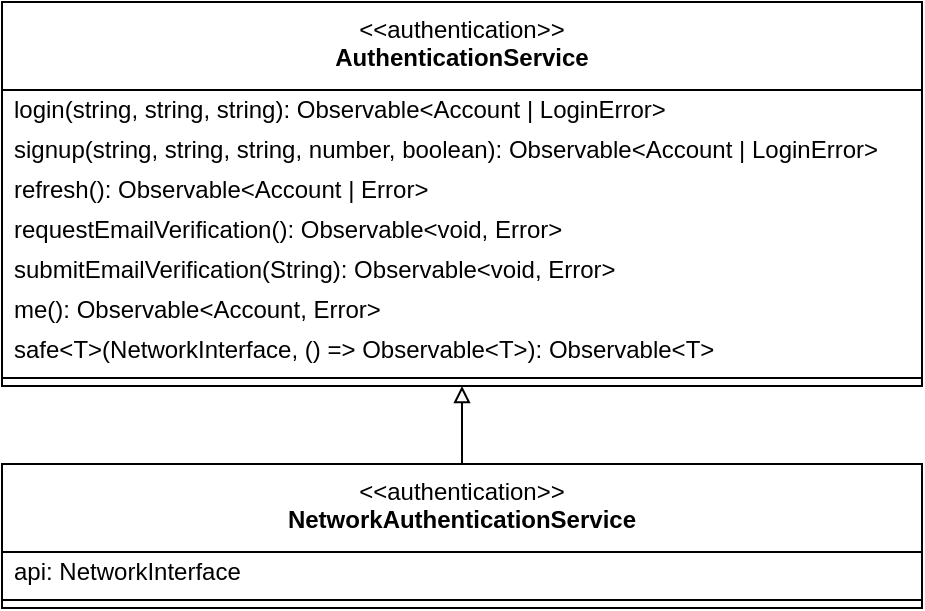 <mxfile version="22.1.22" type="embed">
  <diagram name="Seite-1" id="tv3RCUC1lsHie5otSo7a">
    <mxGraphModel dx="872" dy="800" grid="1" gridSize="10" guides="1" tooltips="1" connect="1" arrows="1" fold="1" page="1" pageScale="1" pageWidth="827" pageHeight="1169" math="0" shadow="0">
      <root>
        <mxCell id="0" />
        <mxCell id="1" parent="0" />
        <mxCell id="R6EGx2aFgqs3BERjV3u7-380" value="&amp;lt;&amp;lt;authentication&amp;gt;&amp;gt;&lt;div&gt;&lt;b&gt;AuthenticationService&lt;/b&gt;&lt;/div&gt;" style="swimlane;fontStyle=0;align=center;verticalAlign=top;childLayout=stackLayout;horizontal=1;startSize=44;horizontalStack=0;resizeParent=1;resizeParentMax=0;resizeLast=0;collapsible=0;marginBottom=0;html=1;whiteSpace=wrap;" parent="1" vertex="1">
          <mxGeometry x="21" y="259" width="460" height="192" as="geometry" />
        </mxCell>
        <mxCell id="R6EGx2aFgqs3BERjV3u7-381" value="login(string, string, string): Observable&amp;lt;Account | LoginError&amp;gt;" style="text;html=1;strokeColor=none;fillColor=none;align=left;verticalAlign=middle;spacingLeft=4;spacingRight=4;overflow=hidden;rotatable=0;points=[[0,0.5],[1,0.5]];portConstraint=eastwest;whiteSpace=wrap;" parent="R6EGx2aFgqs3BERjV3u7-380" vertex="1">
          <mxGeometry y="44" width="460" height="20" as="geometry" />
        </mxCell>
        <mxCell id="R6EGx2aFgqs3BERjV3u7-382" value="signup(string, string, string, number, boolean): Observable&amp;lt;Account | LoginError&amp;gt;" style="text;html=1;strokeColor=none;fillColor=none;align=left;verticalAlign=middle;spacingLeft=4;spacingRight=4;overflow=hidden;rotatable=0;points=[[0,0.5],[1,0.5]];portConstraint=eastwest;whiteSpace=wrap;" parent="R6EGx2aFgqs3BERjV3u7-380" vertex="1">
          <mxGeometry y="64" width="460" height="20" as="geometry" />
        </mxCell>
        <mxCell id="R6EGx2aFgqs3BERjV3u7-383" value="refresh(): Observable&amp;lt;Account | Error&amp;gt;" style="text;html=1;strokeColor=none;fillColor=none;align=left;verticalAlign=middle;spacingLeft=4;spacingRight=4;overflow=hidden;rotatable=0;points=[[0,0.5],[1,0.5]];portConstraint=eastwest;whiteSpace=wrap;" parent="R6EGx2aFgqs3BERjV3u7-380" vertex="1">
          <mxGeometry y="84" width="460" height="20" as="geometry" />
        </mxCell>
        <mxCell id="R6EGx2aFgqs3BERjV3u7-384" value="requestEmailVerification(): Observable&amp;lt;void, Error&amp;gt;" style="text;html=1;strokeColor=none;fillColor=none;align=left;verticalAlign=middle;spacingLeft=4;spacingRight=4;overflow=hidden;rotatable=0;points=[[0,0.5],[1,0.5]];portConstraint=eastwest;whiteSpace=wrap;" parent="R6EGx2aFgqs3BERjV3u7-380" vertex="1">
          <mxGeometry y="104" width="460" height="20" as="geometry" />
        </mxCell>
        <mxCell id="R6EGx2aFgqs3BERjV3u7-385" value="submitEmailVerification(String): Observable&amp;lt;void, Error&amp;gt;" style="text;html=1;strokeColor=none;fillColor=none;align=left;verticalAlign=middle;spacingLeft=4;spacingRight=4;overflow=hidden;rotatable=0;points=[[0,0.5],[1,0.5]];portConstraint=eastwest;whiteSpace=wrap;" parent="R6EGx2aFgqs3BERjV3u7-380" vertex="1">
          <mxGeometry y="124" width="460" height="20" as="geometry" />
        </mxCell>
        <mxCell id="R6EGx2aFgqs3BERjV3u7-386" value="me(): Observable&amp;lt;Account, Error&amp;gt;" style="text;html=1;strokeColor=none;fillColor=none;align=left;verticalAlign=middle;spacingLeft=4;spacingRight=4;overflow=hidden;rotatable=0;points=[[0,0.5],[1,0.5]];portConstraint=eastwest;whiteSpace=wrap;" parent="R6EGx2aFgqs3BERjV3u7-380" vertex="1">
          <mxGeometry y="144" width="460" height="20" as="geometry" />
        </mxCell>
        <mxCell id="R6EGx2aFgqs3BERjV3u7-387" value="safe&amp;lt;T&amp;gt;(NetworkInterface, () =&amp;gt; Observable&amp;lt;T&amp;gt;): Observable&amp;lt;T&amp;gt;" style="text;html=1;strokeColor=none;fillColor=none;align=left;verticalAlign=middle;spacingLeft=4;spacingRight=4;overflow=hidden;rotatable=0;points=[[0,0.5],[1,0.5]];portConstraint=eastwest;whiteSpace=wrap;" parent="R6EGx2aFgqs3BERjV3u7-380" vertex="1">
          <mxGeometry y="164" width="460" height="20" as="geometry" />
        </mxCell>
        <mxCell id="R6EGx2aFgqs3BERjV3u7-388" value="" style="line;strokeWidth=1;fillColor=none;align=left;verticalAlign=middle;spacingTop=-1;spacingLeft=3;spacingRight=3;rotatable=0;labelPosition=right;points=[];portConstraint=eastwest;" parent="R6EGx2aFgqs3BERjV3u7-380" vertex="1">
          <mxGeometry y="184" width="460" height="8" as="geometry" />
        </mxCell>
        <mxCell id="11" style="edgeStyle=orthogonalEdgeStyle;rounded=0;orthogonalLoop=1;jettySize=auto;html=1;endArrow=block;endFill=0;" edge="1" parent="1" source="2" target="R6EGx2aFgqs3BERjV3u7-380">
          <mxGeometry relative="1" as="geometry" />
        </mxCell>
        <mxCell id="2" value="&amp;lt;&amp;lt;authentication&amp;gt;&amp;gt;&lt;div&gt;&lt;b&gt;NetworkAuthenticationService&lt;/b&gt;&lt;/div&gt;" style="swimlane;fontStyle=0;align=center;verticalAlign=top;childLayout=stackLayout;horizontal=1;startSize=44;horizontalStack=0;resizeParent=1;resizeParentMax=0;resizeLast=0;collapsible=0;marginBottom=0;html=1;whiteSpace=wrap;" vertex="1" parent="1">
          <mxGeometry x="21" y="490" width="460" height="72" as="geometry" />
        </mxCell>
        <mxCell id="9" value="api: NetworkInterface" style="text;html=1;strokeColor=none;fillColor=none;align=left;verticalAlign=middle;spacingLeft=4;spacingRight=4;overflow=hidden;rotatable=0;points=[[0,0.5],[1,0.5]];portConstraint=eastwest;whiteSpace=wrap;" vertex="1" parent="2">
          <mxGeometry y="44" width="460" height="20" as="geometry" />
        </mxCell>
        <mxCell id="10" value="" style="line;strokeWidth=1;fillColor=none;align=left;verticalAlign=middle;spacingTop=-1;spacingLeft=3;spacingRight=3;rotatable=0;labelPosition=right;points=[];portConstraint=eastwest;" vertex="1" parent="2">
          <mxGeometry y="64" width="460" height="8" as="geometry" />
        </mxCell>
      </root>
    </mxGraphModel>
  </diagram>
</mxfile>
